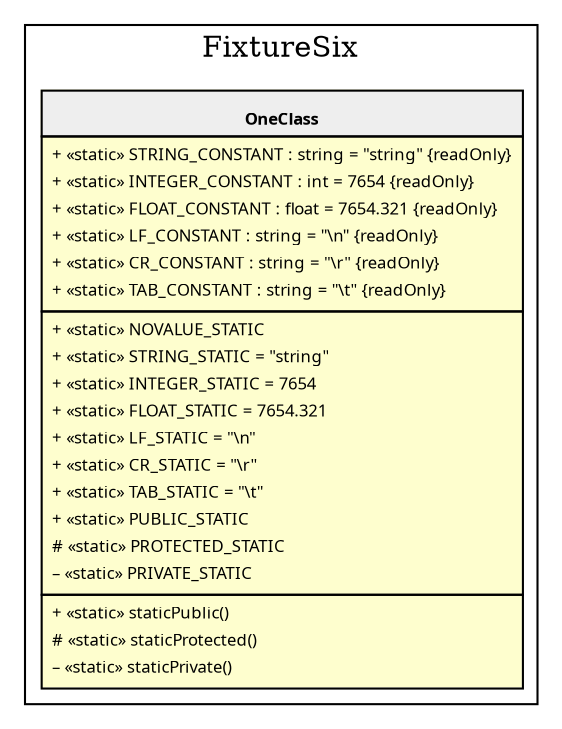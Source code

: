 graph {
  graph [name="G" overlap="false" rankdir="TB"]
  node [fontname="Verdana" fontsize=8 shape="none" margin=0 fillcolor="#FEFECE" style="filled"]
  edge [fontname="Verdana" fontsize=8]
  subgraph cluster_0 {
    label = "FixtureSix"
    "FixtureSix\\OneClass" [shape="none" label=<
<table cellspacing="0" border="0" cellborder="1">
    <tr><td bgcolor="#eeeeee"><b><br/>OneClass</b></td></tr>
    <tr><td><table border="0" cellspacing="0" cellpadding="2">
    <tr><td align="left">+ «static» STRING_CONSTANT : string = "string" {readOnly}</td></tr>
    <tr><td align="left">+ «static» INTEGER_CONSTANT : int = 7654 {readOnly}</td></tr>
    <tr><td align="left">+ «static» FLOAT_CONSTANT : float = 7654.321 {readOnly}</td></tr>
    <tr><td align="left">+ «static» LF_CONSTANT : string = "\\n" {readOnly}</td></tr>
    <tr><td align="left">+ «static» CR_CONSTANT : string = "\\r" {readOnly}</td></tr>
    <tr><td align="left">+ «static» TAB_CONSTANT : string = "\\t" {readOnly}</td></tr>
</table></td></tr>
    <tr><td><table border="0" cellspacing="0" cellpadding="2">
    <tr><td align="left">+ «static» NOVALUE_STATIC</td></tr>
    <tr><td align="left">+ «static» STRING_STATIC = "string"</td></tr>
    <tr><td align="left">+ «static» INTEGER_STATIC = 7654</td></tr>
    <tr><td align="left">+ «static» FLOAT_STATIC = 7654.321</td></tr>
    <tr><td align="left">+ «static» LF_STATIC = "\\n"</td></tr>
    <tr><td align="left">+ «static» CR_STATIC = "\\r"</td></tr>
    <tr><td align="left">+ «static» TAB_STATIC = "\\t"</td></tr>
    <tr><td align="left">+ «static» PUBLIC_STATIC</td></tr>
    <tr><td align="left"># «static» PROTECTED_STATIC</td></tr>
    <tr><td align="left">– «static» PRIVATE_STATIC</td></tr>
</table></td></tr>
    <tr><td><table border="0" cellspacing="0" cellpadding="2">
    <tr><td align="left">+ «static» staticPublic()</td></tr>
    <tr><td align="left"># «static» staticProtected()</td></tr>
    <tr><td align="left">– «static» staticPrivate()</td></tr>
</table></td></tr>
</table>>]
  }
}
